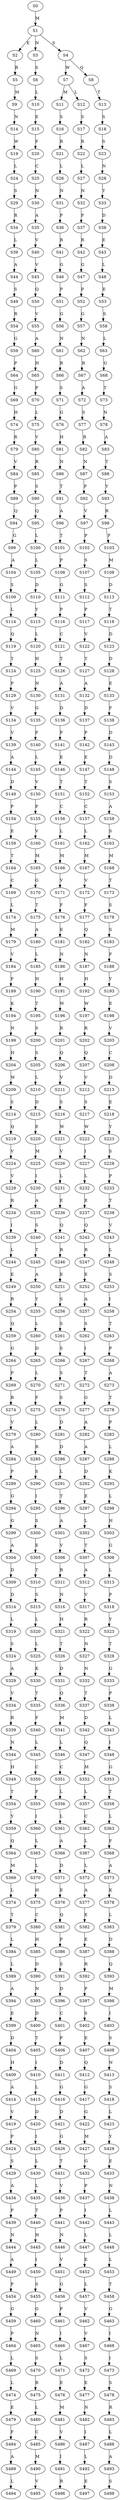strict digraph  {
	S0 -> S1 [ label = M ];
	S1 -> S2 [ label = E ];
	S1 -> S3 [ label = N ];
	S1 -> S4 [ label = S ];
	S2 -> S5 [ label = R ];
	S3 -> S6 [ label = S ];
	S4 -> S7 [ label = W ];
	S4 -> S8 [ label = Q ];
	S5 -> S9 [ label = M ];
	S6 -> S10 [ label = L ];
	S7 -> S11 [ label = M ];
	S7 -> S12 [ label = L ];
	S8 -> S13 [ label = T ];
	S9 -> S14 [ label = N ];
	S10 -> S15 [ label = E ];
	S11 -> S16 [ label = S ];
	S12 -> S17 [ label = S ];
	S13 -> S18 [ label = S ];
	S14 -> S19 [ label = W ];
	S15 -> S20 [ label = F ];
	S16 -> S21 [ label = R ];
	S17 -> S22 [ label = R ];
	S18 -> S23 [ label = S ];
	S19 -> S24 [ label = L ];
	S20 -> S25 [ label = C ];
	S21 -> S26 [ label = L ];
	S22 -> S27 [ label = L ];
	S23 -> S28 [ label = N ];
	S24 -> S29 [ label = S ];
	S25 -> S30 [ label = N ];
	S26 -> S31 [ label = N ];
	S27 -> S32 [ label = N ];
	S28 -> S33 [ label = T ];
	S29 -> S34 [ label = R ];
	S30 -> S35 [ label = A ];
	S31 -> S36 [ label = P ];
	S32 -> S37 [ label = P ];
	S33 -> S38 [ label = D ];
	S34 -> S39 [ label = L ];
	S35 -> S40 [ label = V ];
	S36 -> S41 [ label = R ];
	S37 -> S42 [ label = R ];
	S38 -> S43 [ label = E ];
	S39 -> S44 [ label = A ];
	S40 -> S45 [ label = V ];
	S41 -> S46 [ label = G ];
	S42 -> S47 [ label = G ];
	S43 -> S48 [ label = L ];
	S44 -> S49 [ label = S ];
	S45 -> S50 [ label = Q ];
	S46 -> S51 [ label = P ];
	S47 -> S52 [ label = P ];
	S48 -> S53 [ label = E ];
	S49 -> S54 [ label = R ];
	S50 -> S55 [ label = V ];
	S51 -> S56 [ label = G ];
	S52 -> S57 [ label = G ];
	S53 -> S58 [ label = S ];
	S54 -> S59 [ label = G ];
	S55 -> S60 [ label = A ];
	S56 -> S61 [ label = N ];
	S57 -> S62 [ label = N ];
	S58 -> S63 [ label = L ];
	S59 -> S64 [ label = P ];
	S60 -> S65 [ label = H ];
	S61 -> S66 [ label = R ];
	S62 -> S67 [ label = R ];
	S63 -> S68 [ label = G ];
	S64 -> S69 [ label = G ];
	S65 -> S70 [ label = P ];
	S66 -> S71 [ label = S ];
	S67 -> S72 [ label = A ];
	S68 -> S73 [ label = T ];
	S69 -> S74 [ label = H ];
	S70 -> S75 [ label = L ];
	S71 -> S76 [ label = G ];
	S72 -> S77 [ label = S ];
	S73 -> S78 [ label = N ];
	S74 -> S79 [ label = R ];
	S75 -> S80 [ label = V ];
	S76 -> S81 [ label = H ];
	S77 -> S82 [ label = R ];
	S78 -> S83 [ label = A ];
	S79 -> S84 [ label = V ];
	S80 -> S85 [ label = R ];
	S81 -> S86 [ label = N ];
	S82 -> S87 [ label = N ];
	S83 -> S88 [ label = T ];
	S84 -> S89 [ label = P ];
	S85 -> S90 [ label = S ];
	S86 -> S91 [ label = T ];
	S87 -> S92 [ label = P ];
	S88 -> S93 [ label = Y ];
	S89 -> S94 [ label = Q ];
	S90 -> S95 [ label = Q ];
	S91 -> S96 [ label = A ];
	S92 -> S97 [ label = V ];
	S93 -> S98 [ label = R ];
	S94 -> S99 [ label = G ];
	S95 -> S100 [ label = L ];
	S96 -> S101 [ label = T ];
	S97 -> S102 [ label = P ];
	S98 -> S103 [ label = F ];
	S99 -> S104 [ label = A ];
	S100 -> S105 [ label = L ];
	S101 -> S106 [ label = P ];
	S102 -> S107 [ label = S ];
	S103 -> S108 [ label = M ];
	S104 -> S109 [ label = S ];
	S105 -> S110 [ label = D ];
	S106 -> S111 [ label = G ];
	S107 -> S112 [ label = S ];
	S108 -> S113 [ label = D ];
	S109 -> S114 [ label = L ];
	S110 -> S115 [ label = Y ];
	S111 -> S116 [ label = P ];
	S112 -> S117 [ label = P ];
	S113 -> S118 [ label = T ];
	S114 -> S119 [ label = Q ];
	S115 -> S120 [ label = L ];
	S116 -> S121 [ label = C ];
	S117 -> S122 [ label = V ];
	S118 -> S123 [ label = D ];
	S119 -> S124 [ label = T ];
	S120 -> S125 [ label = H ];
	S121 -> S126 [ label = T ];
	S122 -> S127 [ label = T ];
	S123 -> S128 [ label = D ];
	S124 -> S129 [ label = P ];
	S125 -> S130 [ label = N ];
	S126 -> S131 [ label = A ];
	S127 -> S132 [ label = A ];
	S128 -> S133 [ label = E ];
	S129 -> S134 [ label = V ];
	S130 -> S135 [ label = G ];
	S131 -> S136 [ label = D ];
	S132 -> S137 [ label = D ];
	S133 -> S138 [ label = F ];
	S134 -> S139 [ label = V ];
	S135 -> S140 [ label = F ];
	S136 -> S141 [ label = P ];
	S137 -> S142 [ label = P ];
	S138 -> S143 [ label = D ];
	S139 -> S144 [ label = A ];
	S140 -> S145 [ label = L ];
	S141 -> S146 [ label = E ];
	S142 -> S147 [ label = E ];
	S143 -> S148 [ label = D ];
	S144 -> S149 [ label = D ];
	S145 -> S150 [ label = V ];
	S146 -> S151 [ label = T ];
	S147 -> S152 [ label = T ];
	S148 -> S153 [ label = S ];
	S149 -> S154 [ label = P ];
	S150 -> S155 [ label = P ];
	S151 -> S156 [ label = C ];
	S152 -> S157 [ label = C ];
	S153 -> S158 [ label = A ];
	S154 -> S159 [ label = E ];
	S155 -> S160 [ label = V ];
	S156 -> S161 [ label = L ];
	S157 -> S162 [ label = L ];
	S158 -> S163 [ label = S ];
	S159 -> S164 [ label = T ];
	S160 -> S165 [ label = M ];
	S161 -> S166 [ label = M ];
	S162 -> S167 [ label = M ];
	S163 -> S168 [ label = M ];
	S164 -> S169 [ label = C ];
	S165 -> S170 [ label = G ];
	S166 -> S171 [ label = V ];
	S167 -> S172 [ label = V ];
	S168 -> S173 [ label = T ];
	S169 -> S174 [ label = L ];
	S170 -> S175 [ label = T ];
	S171 -> S176 [ label = F ];
	S172 -> S177 [ label = F ];
	S173 -> S178 [ label = S ];
	S174 -> S179 [ label = M ];
	S175 -> S180 [ label = A ];
	S176 -> S181 [ label = E ];
	S177 -> S182 [ label = Q ];
	S178 -> S183 [ label = S ];
	S179 -> S184 [ label = V ];
	S180 -> S185 [ label = L ];
	S181 -> S186 [ label = N ];
	S182 -> S187 [ label = N ];
	S183 -> S188 [ label = F ];
	S184 -> S189 [ label = F ];
	S185 -> S190 [ label = H ];
	S186 -> S191 [ label = H ];
	S187 -> S192 [ label = H ];
	S188 -> S193 [ label = Y ];
	S189 -> S194 [ label = K ];
	S190 -> S195 [ label = T ];
	S191 -> S196 [ label = W ];
	S192 -> S197 [ label = W ];
	S193 -> S198 [ label = E ];
	S194 -> S199 [ label = N ];
	S195 -> S200 [ label = S ];
	S196 -> S201 [ label = R ];
	S197 -> S202 [ label = R ];
	S198 -> S203 [ label = V ];
	S199 -> S204 [ label = H ];
	S200 -> S205 [ label = S ];
	S201 -> S206 [ label = Q ];
	S202 -> S207 [ label = Q ];
	S203 -> S208 [ label = C ];
	S204 -> S209 [ label = W ];
	S205 -> S210 [ label = L ];
	S206 -> S211 [ label = V ];
	S207 -> S212 [ label = V ];
	S208 -> S213 [ label = D ];
	S209 -> S214 [ label = S ];
	S210 -> S215 [ label = D ];
	S211 -> S216 [ label = S ];
	S212 -> S217 [ label = S ];
	S213 -> S218 [ label = E ];
	S214 -> S219 [ label = Q ];
	S215 -> S220 [ label = E ];
	S216 -> S221 [ label = W ];
	S217 -> S222 [ label = W ];
	S218 -> S223 [ label = Y ];
	S219 -> S224 [ label = V ];
	S220 -> S225 [ label = M ];
	S221 -> S226 [ label = V ];
	S222 -> S227 [ label = I ];
	S223 -> S228 [ label = S ];
	S224 -> S229 [ label = V ];
	S225 -> S230 [ label = I ];
	S226 -> S231 [ label = L ];
	S227 -> S232 [ label = L ];
	S228 -> S233 [ label = P ];
	S229 -> S234 [ label = R ];
	S230 -> S235 [ label = A ];
	S231 -> S236 [ label = E ];
	S232 -> S237 [ label = E ];
	S233 -> S238 [ label = T ];
	S234 -> S239 [ label = I ];
	S235 -> S240 [ label = S ];
	S236 -> S241 [ label = Q ];
	S237 -> S242 [ label = Q ];
	S238 -> S243 [ label = V ];
	S239 -> S244 [ label = L ];
	S240 -> S245 [ label = T ];
	S241 -> S246 [ label = R ];
	S242 -> S247 [ label = R ];
	S243 -> S248 [ label = L ];
	S244 -> S249 [ label = E ];
	S245 -> S250 [ label = A ];
	S246 -> S251 [ label = E ];
	S247 -> S252 [ label = E ];
	S248 -> S253 [ label = S ];
	S249 -> S254 [ label = R ];
	S250 -> S255 [ label = Y ];
	S251 -> S256 [ label = S ];
	S252 -> S257 [ label = A ];
	S253 -> S258 [ label = I ];
	S254 -> S259 [ label = Q ];
	S255 -> S260 [ label = L ];
	S256 -> S261 [ label = S ];
	S257 -> S262 [ label = S ];
	S258 -> S263 [ label = T ];
	S259 -> S264 [ label = G ];
	S260 -> S265 [ label = D ];
	S261 -> S266 [ label = S ];
	S262 -> S267 [ label = I ];
	S263 -> S268 [ label = P ];
	S264 -> S269 [ label = P ];
	S265 -> S270 [ label = L ];
	S266 -> S271 [ label = S ];
	S267 -> S272 [ label = T ];
	S268 -> S273 [ label = A ];
	S269 -> S274 [ label = R ];
	S270 -> S275 [ label = F ];
	S271 -> S276 [ label = S ];
	S272 -> S277 [ label = G ];
	S273 -> S278 [ label = T ];
	S274 -> S279 [ label = V ];
	S275 -> S280 [ label = L ];
	S276 -> S281 [ label = D ];
	S277 -> S282 [ label = A ];
	S278 -> S283 [ label = P ];
	S279 -> S284 [ label = A ];
	S280 -> S285 [ label = R ];
	S281 -> S286 [ label = D ];
	S282 -> S287 [ label = A ];
	S283 -> S288 [ label = L ];
	S284 -> S289 [ label = P ];
	S285 -> S290 [ label = S ];
	S286 -> S291 [ label = L ];
	S287 -> S292 [ label = D ];
	S288 -> S293 [ label = K ];
	S289 -> S294 [ label = G ];
	S290 -> S295 [ label = I ];
	S291 -> S296 [ label = T ];
	S292 -> S297 [ label = E ];
	S293 -> S298 [ label = L ];
	S294 -> S299 [ label = G ];
	S295 -> S300 [ label = S ];
	S296 -> S301 [ label = A ];
	S297 -> S302 [ label = L ];
	S298 -> S303 [ label = H ];
	S299 -> S304 [ label = A ];
	S300 -> S305 [ label = E ];
	S301 -> S306 [ label = V ];
	S302 -> S307 [ label = T ];
	S303 -> S308 [ label = G ];
	S304 -> S309 [ label = D ];
	S305 -> S310 [ label = T ];
	S306 -> S311 [ label = R ];
	S307 -> S312 [ label = A ];
	S308 -> S313 [ label = L ];
	S309 -> S314 [ label = D ];
	S310 -> S315 [ label = S ];
	S311 -> S316 [ label = N ];
	S312 -> S317 [ label = V ];
	S313 -> S318 [ label = P ];
	S314 -> S319 [ label = L ];
	S315 -> S320 [ label = L ];
	S316 -> S321 [ label = H ];
	S317 -> S322 [ label = R ];
	S318 -> S323 [ label = Y ];
	S319 -> S324 [ label = S ];
	S320 -> S325 [ label = L ];
	S321 -> S326 [ label = T ];
	S322 -> S327 [ label = N ];
	S323 -> S328 [ label = T ];
	S324 -> S329 [ label = A ];
	S325 -> S330 [ label = K ];
	S326 -> S331 [ label = D ];
	S327 -> S332 [ label = N ];
	S328 -> S333 [ label = G ];
	S329 -> S334 [ label = V ];
	S330 -> S335 [ label = T ];
	S331 -> S336 [ label = Q ];
	S332 -> S337 [ label = T ];
	S333 -> S338 [ label = P ];
	S334 -> S339 [ label = R ];
	S335 -> S340 [ label = F ];
	S336 -> S341 [ label = M ];
	S337 -> S342 [ label = D ];
	S338 -> S343 [ label = L ];
	S339 -> S344 [ label = N ];
	S340 -> S345 [ label = L ];
	S341 -> S346 [ label = L ];
	S342 -> S347 [ label = Q ];
	S343 -> S348 [ label = I ];
	S344 -> S349 [ label = H ];
	S345 -> S350 [ label = C ];
	S346 -> S351 [ label = C ];
	S347 -> S352 [ label = M ];
	S348 -> S353 [ label = G ];
	S349 -> S354 [ label = T ];
	S350 -> S355 [ label = F ];
	S351 -> S356 [ label = L ];
	S352 -> S357 [ label = L ];
	S353 -> S358 [ label = T ];
	S354 -> S359 [ label = Y ];
	S355 -> S360 [ label = I ];
	S356 -> S361 [ label = L ];
	S357 -> S362 [ label = C ];
	S358 -> S363 [ label = L ];
	S359 -> S364 [ label = Q ];
	S360 -> S365 [ label = L ];
	S361 -> S366 [ label = A ];
	S362 -> S367 [ label = L ];
	S363 -> S368 [ label = F ];
	S364 -> S369 [ label = M ];
	S365 -> S370 [ label = L ];
	S366 -> S371 [ label = D ];
	S367 -> S372 [ label = L ];
	S368 -> S373 [ label = A ];
	S369 -> S374 [ label = L ];
	S370 -> S375 [ label = H ];
	S371 -> S376 [ label = E ];
	S372 -> S377 [ label = A ];
	S373 -> S378 [ label = K ];
	S374 -> S379 [ label = T ];
	S375 -> S380 [ label = C ];
	S376 -> S381 [ label = Q ];
	S377 -> S382 [ label = E ];
	S378 -> S383 [ label = L ];
	S379 -> S384 [ label = L ];
	S380 -> S385 [ label = H ];
	S381 -> S386 [ label = P ];
	S382 -> S387 [ label = E ];
	S383 -> S388 [ label = D ];
	S384 -> S389 [ label = L ];
	S385 -> S390 [ label = D ];
	S386 -> S391 [ label = S ];
	S387 -> S392 [ label = R ];
	S388 -> S393 [ label = Q ];
	S389 -> S394 [ label = A ];
	S390 -> S395 [ label = N ];
	S391 -> S396 [ label = D ];
	S392 -> S397 [ label = P ];
	S393 -> S398 [ label = M ];
	S394 -> S399 [ label = E ];
	S395 -> S400 [ label = D ];
	S396 -> S401 [ label = C ];
	S397 -> S402 [ label = S ];
	S398 -> S403 [ label = I ];
	S399 -> S404 [ label = D ];
	S400 -> S405 [ label = T ];
	S401 -> S406 [ label = P ];
	S402 -> S407 [ label = E ];
	S403 -> S408 [ label = S ];
	S404 -> S409 [ label = H ];
	S405 -> S410 [ label = I ];
	S406 -> S411 [ label = D ];
	S407 -> S412 [ label = Q ];
	S408 -> S413 [ label = N ];
	S409 -> S414 [ label = A ];
	S410 -> S415 [ label = L ];
	S411 -> S416 [ label = G ];
	S412 -> S417 [ label = G ];
	S413 -> S418 [ label = S ];
	S414 -> S419 [ label = V ];
	S415 -> S420 [ label = D ];
	S416 -> S421 [ label = D ];
	S417 -> S422 [ label = G ];
	S418 -> S423 [ label = L ];
	S419 -> S424 [ label = P ];
	S420 -> S425 [ label = I ];
	S421 -> S426 [ label = G ];
	S422 -> S427 [ label = M ];
	S423 -> S428 [ label = Y ];
	S424 -> S429 [ label = S ];
	S425 -> S430 [ label = L ];
	S426 -> S431 [ label = T ];
	S427 -> S432 [ label = G ];
	S428 -> S433 [ label = E ];
	S429 -> S434 [ label = A ];
	S430 -> S435 [ label = L ];
	S431 -> S436 [ label = V ];
	S432 -> S437 [ label = P ];
	S433 -> S438 [ label = N ];
	S434 -> S439 [ label = P ];
	S435 -> S440 [ label = T ];
	S436 -> S441 [ label = P ];
	S437 -> S442 [ label = I ];
	S438 -> S443 [ label = L ];
	S439 -> S444 [ label = N ];
	S440 -> S445 [ label = H ];
	S441 -> S446 [ label = N ];
	S442 -> S447 [ label = L ];
	S443 -> S448 [ label = L ];
	S444 -> S449 [ label = A ];
	S445 -> S450 [ label = I ];
	S446 -> S451 [ label = V ];
	S447 -> S452 [ label = E ];
	S448 -> S453 [ label = L ];
	S449 -> S454 [ label = P ];
	S450 -> S455 [ label = S ];
	S451 -> S456 [ label = G ];
	S452 -> S457 [ label = L ];
	S453 -> S458 [ label = T ];
	S454 -> S459 [ label = G ];
	S455 -> S460 [ label = G ];
	S456 -> S461 [ label = P ];
	S457 -> S462 [ label = V ];
	S458 -> S463 [ label = G ];
	S459 -> S464 [ label = P ];
	S460 -> S465 [ label = N ];
	S461 -> S466 [ label = I ];
	S462 -> S467 [ label = V ];
	S463 -> S468 [ label = I ];
	S464 -> S469 [ label = L ];
	S465 -> S470 [ label = S ];
	S466 -> S471 [ label = L ];
	S467 -> S472 [ label = S ];
	S468 -> S473 [ label = I ];
	S469 -> S474 [ label = L ];
	S470 -> S475 [ label = R ];
	S471 -> S476 [ label = E ];
	S472 -> S477 [ label = E ];
	S473 -> S478 [ label = S ];
	S474 -> S479 [ label = E ];
	S475 -> S480 [ label = L ];
	S476 -> S481 [ label = M ];
	S477 -> S482 [ label = N ];
	S478 -> S483 [ label = R ];
	S479 -> S484 [ label = F ];
	S480 -> S485 [ label = C ];
	S481 -> S486 [ label = V ];
	S482 -> S487 [ label = I ];
	S483 -> S488 [ label = L ];
	S484 -> S489 [ label = A ];
	S485 -> S490 [ label = M ];
	S486 -> S491 [ label = I ];
	S487 -> S492 [ label = L ];
	S488 -> S493 [ label = A ];
	S489 -> S494 [ label = L ];
	S490 -> S495 [ label = V ];
	S491 -> S496 [ label = R ];
	S492 -> S497 [ label = E ];
	S493 -> S498 [ label = S ];
}
